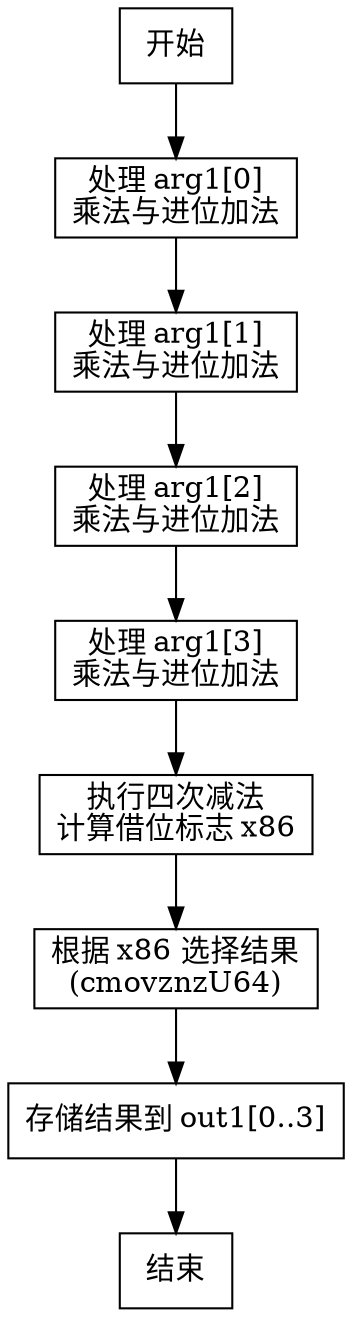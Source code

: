 
digraph fromMontgomeryFlow {
    node [shape=rectangle];
    start [label="开始"];
    process_arg1_0 [label="处理 arg1[0]\n乘法与进位加法"];
    process_arg1_1 [label="处理 arg1[1]\n乘法与进位加法"];
    process_arg1_2 [label="处理 arg1[2]\n乘法与进位加法"];
    process_arg1_3 [label="处理 arg1[3]\n乘法与进位加法"];
    compute_sub [label="执行四次减法\n计算借位标志 x86"];
    cond_select [label="根据 x86 选择结果\n(cmovznzU64)"];
    store [label="存储结果到 out1[0..3]"];
    end [label="结束"];

    start -> process_arg1_0;
    process_arg1_0 -> process_arg1_1;
    process_arg1_1 -> process_arg1_2;
    process_arg1_2 -> process_arg1_3;
    process_arg1_3 -> compute_sub;
    compute_sub -> cond_select;
    cond_select -> store;
    store -> end;
}
